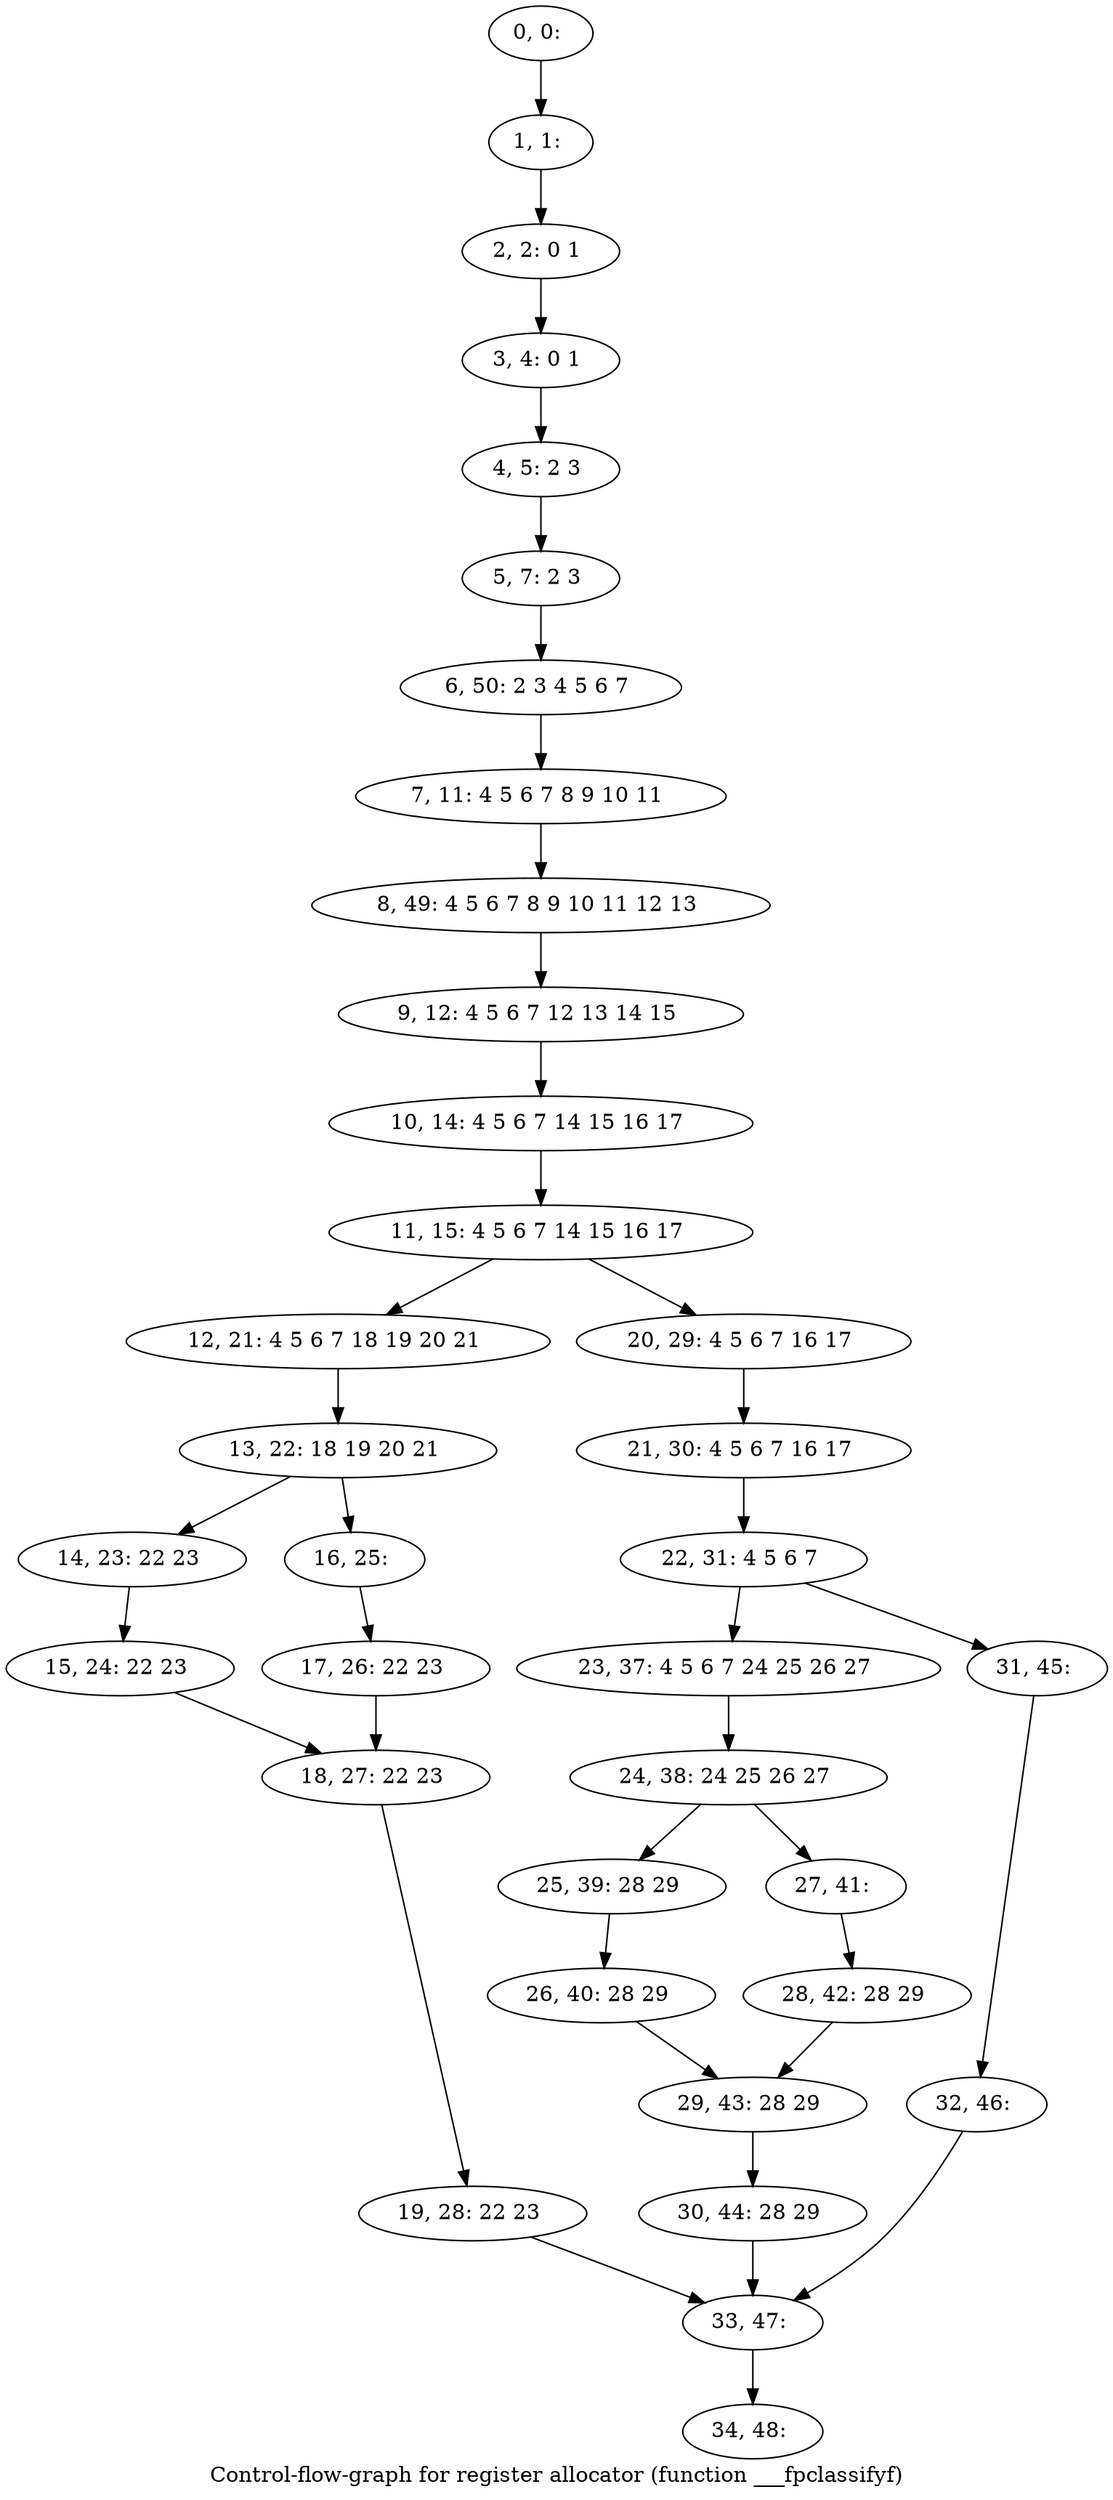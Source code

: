 digraph G {
graph [label="Control-flow-graph for register allocator (function ___fpclassifyf)"]
0[label="0, 0: "];
1[label="1, 1: "];
2[label="2, 2: 0 1 "];
3[label="3, 4: 0 1 "];
4[label="4, 5: 2 3 "];
5[label="5, 7: 2 3 "];
6[label="6, 50: 2 3 4 5 6 7 "];
7[label="7, 11: 4 5 6 7 8 9 10 11 "];
8[label="8, 49: 4 5 6 7 8 9 10 11 12 13 "];
9[label="9, 12: 4 5 6 7 12 13 14 15 "];
10[label="10, 14: 4 5 6 7 14 15 16 17 "];
11[label="11, 15: 4 5 6 7 14 15 16 17 "];
12[label="12, 21: 4 5 6 7 18 19 20 21 "];
13[label="13, 22: 18 19 20 21 "];
14[label="14, 23: 22 23 "];
15[label="15, 24: 22 23 "];
16[label="16, 25: "];
17[label="17, 26: 22 23 "];
18[label="18, 27: 22 23 "];
19[label="19, 28: 22 23 "];
20[label="20, 29: 4 5 6 7 16 17 "];
21[label="21, 30: 4 5 6 7 16 17 "];
22[label="22, 31: 4 5 6 7 "];
23[label="23, 37: 4 5 6 7 24 25 26 27 "];
24[label="24, 38: 24 25 26 27 "];
25[label="25, 39: 28 29 "];
26[label="26, 40: 28 29 "];
27[label="27, 41: "];
28[label="28, 42: 28 29 "];
29[label="29, 43: 28 29 "];
30[label="30, 44: 28 29 "];
31[label="31, 45: "];
32[label="32, 46: "];
33[label="33, 47: "];
34[label="34, 48: "];
0->1 ;
1->2 ;
2->3 ;
3->4 ;
4->5 ;
5->6 ;
6->7 ;
7->8 ;
8->9 ;
9->10 ;
10->11 ;
11->12 ;
11->20 ;
12->13 ;
13->14 ;
13->16 ;
14->15 ;
15->18 ;
16->17 ;
17->18 ;
18->19 ;
19->33 ;
20->21 ;
21->22 ;
22->23 ;
22->31 ;
23->24 ;
24->25 ;
24->27 ;
25->26 ;
26->29 ;
27->28 ;
28->29 ;
29->30 ;
30->33 ;
31->32 ;
32->33 ;
33->34 ;
}
